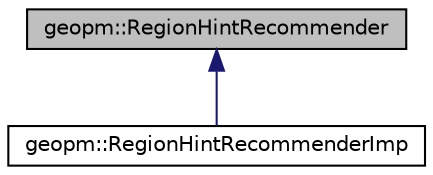 digraph "geopm::RegionHintRecommender"
{
 // LATEX_PDF_SIZE
  edge [fontname="Helvetica",fontsize="10",labelfontname="Helvetica",labelfontsize="10"];
  node [fontname="Helvetica",fontsize="10",shape=record];
  Node1 [label="geopm::RegionHintRecommender",height=0.2,width=0.4,color="black", fillcolor="grey75", style="filled", fontcolor="black",tooltip="Class ingesting the output from a DomainNetMap and a frequency map json file and determining a recomm..."];
  Node1 -> Node2 [dir="back",color="midnightblue",fontsize="10",style="solid",fontname="Helvetica"];
  Node2 [label="geopm::RegionHintRecommenderImp",height=0.2,width=0.4,color="black", fillcolor="white", style="filled",URL="$classgeopm_1_1_region_hint_recommender_imp.html",tooltip="Class ingesting region classification logits and a frequency map json file and determining a recommen..."];
}
